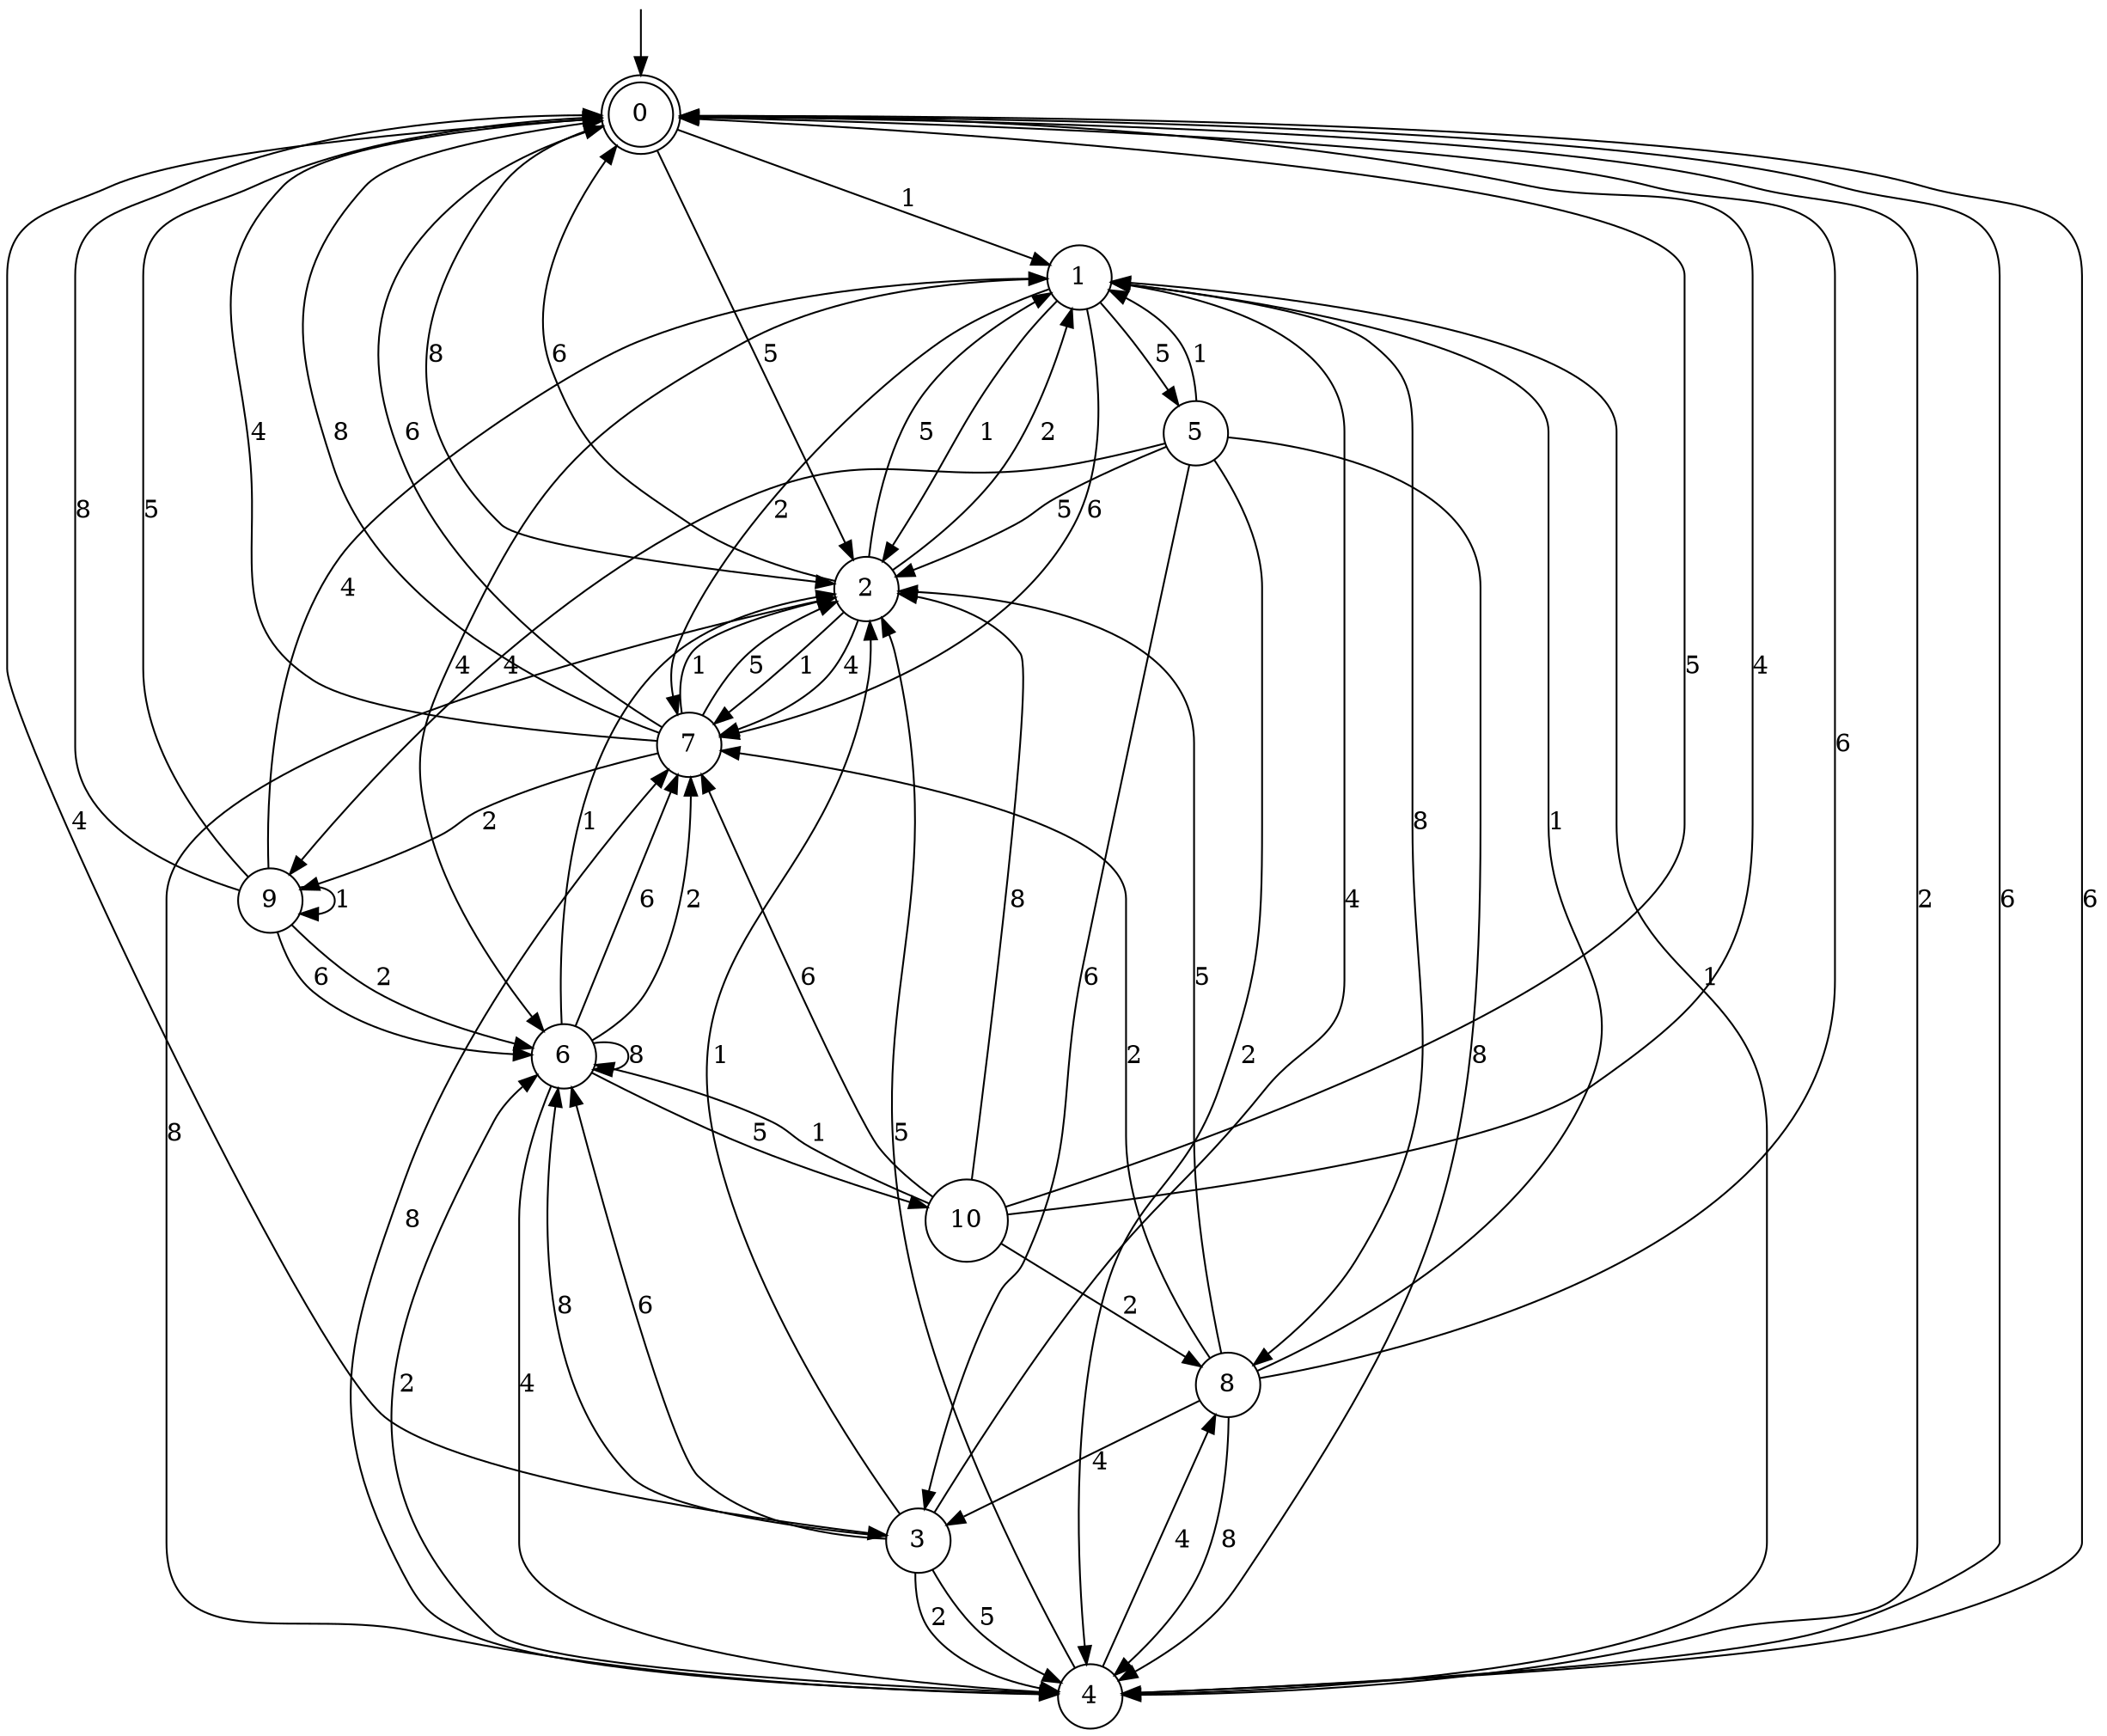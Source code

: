 digraph g {

	s0 [shape="doublecircle" label="0"];
	s1 [shape="circle" label="1"];
	s2 [shape="circle" label="2"];
	s3 [shape="circle" label="3"];
	s4 [shape="circle" label="4"];
	s5 [shape="circle" label="5"];
	s6 [shape="circle" label="6"];
	s7 [shape="circle" label="7"];
	s8 [shape="circle" label="8"];
	s9 [shape="circle" label="9"];
	s10 [shape="circle" label="10"];
	s0 -> s1 [label="1"];
	s0 -> s2 [label="5"];
	s0 -> s3 [label="4"];
	s0 -> s4 [label="2"];
	s0 -> s2 [label="8"];
	s0 -> s4 [label="6"];
	s1 -> s2 [label="1"];
	s1 -> s5 [label="5"];
	s1 -> s6 [label="4"];
	s1 -> s7 [label="2"];
	s1 -> s8 [label="8"];
	s1 -> s7 [label="6"];
	s2 -> s7 [label="1"];
	s2 -> s1 [label="5"];
	s2 -> s7 [label="4"];
	s2 -> s1 [label="2"];
	s2 -> s4 [label="8"];
	s2 -> s0 [label="6"];
	s3 -> s2 [label="1"];
	s3 -> s4 [label="5"];
	s3 -> s1 [label="4"];
	s3 -> s4 [label="2"];
	s3 -> s6 [label="8"];
	s3 -> s6 [label="6"];
	s4 -> s1 [label="1"];
	s4 -> s2 [label="5"];
	s4 -> s8 [label="4"];
	s4 -> s6 [label="2"];
	s4 -> s7 [label="8"];
	s4 -> s0 [label="6"];
	s5 -> s1 [label="1"];
	s5 -> s2 [label="5"];
	s5 -> s9 [label="4"];
	s5 -> s4 [label="2"];
	s5 -> s4 [label="8"];
	s5 -> s3 [label="6"];
	s6 -> s2 [label="1"];
	s6 -> s10 [label="5"];
	s6 -> s4 [label="4"];
	s6 -> s7 [label="2"];
	s6 -> s6 [label="8"];
	s6 -> s7 [label="6"];
	s7 -> s2 [label="1"];
	s7 -> s2 [label="5"];
	s7 -> s0 [label="4"];
	s7 -> s9 [label="2"];
	s7 -> s0 [label="8"];
	s7 -> s0 [label="6"];
	s8 -> s1 [label="1"];
	s8 -> s2 [label="5"];
	s8 -> s3 [label="4"];
	s8 -> s7 [label="2"];
	s8 -> s4 [label="8"];
	s8 -> s0 [label="6"];
	s9 -> s9 [label="1"];
	s9 -> s0 [label="5"];
	s9 -> s1 [label="4"];
	s9 -> s6 [label="2"];
	s9 -> s0 [label="8"];
	s9 -> s6 [label="6"];
	s10 -> s6 [label="1"];
	s10 -> s0 [label="5"];
	s10 -> s0 [label="4"];
	s10 -> s8 [label="2"];
	s10 -> s2 [label="8"];
	s10 -> s7 [label="6"];

__start0 [label="" shape="none" width="0" height="0"];
__start0 -> s0;

}
